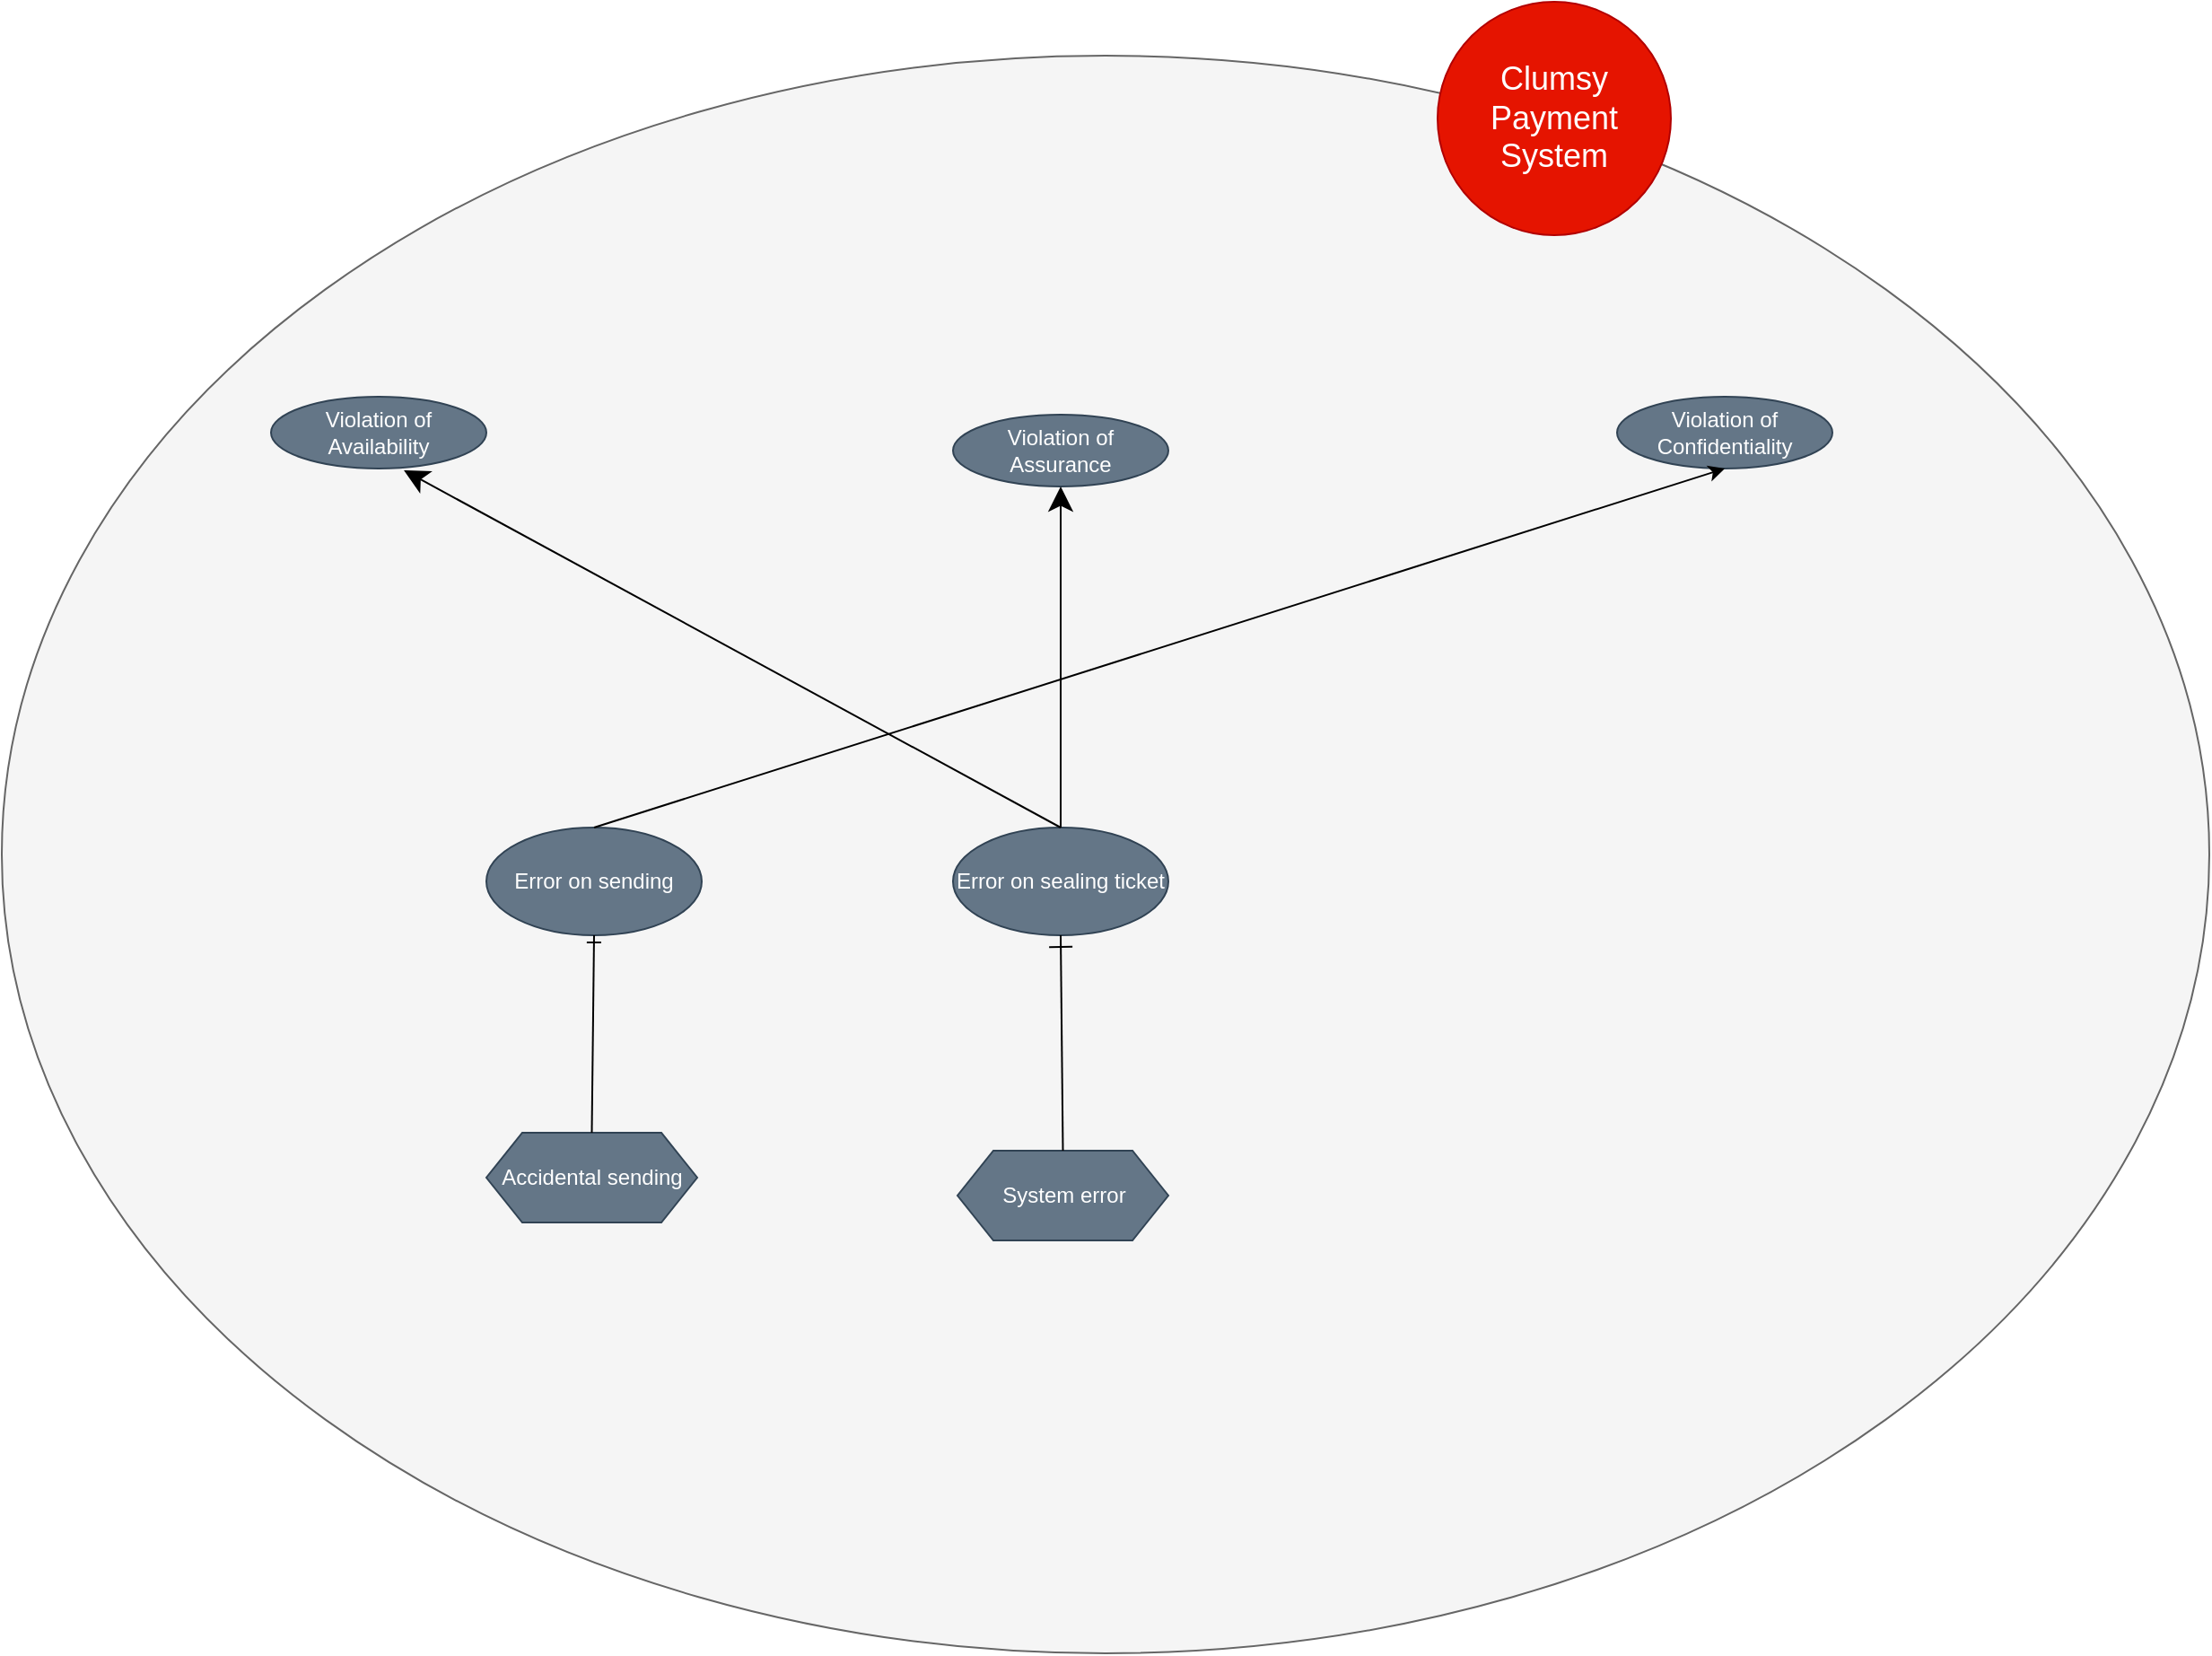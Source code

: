 <mxfile version="15.2.9" type="onedrive"><diagram id="k2b_GQdQf0r4lbPcgMko" name="Pagina-1"><mxGraphModel dx="2370" dy="1323" grid="1" gridSize="10" guides="1" tooltips="1" connect="1" arrows="1" fold="1" page="1" pageScale="1" pageWidth="2339" pageHeight="3300" math="0" shadow="0"><root><mxCell id="0"/><mxCell id="1" parent="0"/><mxCell id="FnJxRadUdDzB-UCkNGgQ-51" value="" style="ellipse;whiteSpace=wrap;html=1;fillColor=#f5f5f5;strokeColor=#666666;fontColor=#333333;" parent="1" vertex="1"><mxGeometry x="480" y="410" width="1230" height="890" as="geometry"/></mxCell><mxCell id="FnJxRadUdDzB-UCkNGgQ-1" value="&lt;font style=&quot;font-size: 18px&quot;&gt;Clumsy Payment System&lt;br&gt;&lt;/font&gt;" style="ellipse;whiteSpace=wrap;html=1;aspect=fixed;fillColor=#e51400;strokeColor=#B20000;fontColor=#ffffff;" parent="1" vertex="1"><mxGeometry x="1280" y="380" width="130" height="130" as="geometry"/></mxCell><mxCell id="FnJxRadUdDzB-UCkNGgQ-4" value="Violation of Availability" style="ellipse;whiteSpace=wrap;html=1;fillColor=#647687;strokeColor=#314354;fontColor=#ffffff;" parent="1" vertex="1"><mxGeometry x="630" y="600" width="120" height="40" as="geometry"/></mxCell><mxCell id="FnJxRadUdDzB-UCkNGgQ-6" value="Violation of Assurance" style="ellipse;whiteSpace=wrap;html=1;fillColor=#647687;strokeColor=#314354;fontColor=#ffffff;" parent="1" vertex="1"><mxGeometry x="1010" y="610" width="120" height="40" as="geometry"/></mxCell><mxCell id="FnJxRadUdDzB-UCkNGgQ-8" value="Violation of Confidentiality" style="ellipse;whiteSpace=wrap;html=1;fillColor=#647687;strokeColor=#314354;fontColor=#ffffff;" parent="1" vertex="1"><mxGeometry x="1380" y="600" width="120" height="40" as="geometry"/></mxCell><mxCell id="KEuhUyJYSNqufHapfUjU-2" value="Error on sealing ticket" style="ellipse;whiteSpace=wrap;html=1;fillColor=#647687;strokeColor=#314354;fontColor=#ffffff;" parent="1" vertex="1"><mxGeometry x="1010" y="840" width="120" height="60" as="geometry"/></mxCell><mxCell id="-IHJIZNQYYL6_iNPUFCW-27" value="" style="endArrow=classic;html=1;endSize=11;exitX=0.5;exitY=0;exitDx=0;exitDy=0;entryX=0.5;entryY=1;entryDx=0;entryDy=0;" parent="1" source="KEuhUyJYSNqufHapfUjU-2" target="FnJxRadUdDzB-UCkNGgQ-6" edge="1"><mxGeometry width="50" height="50" relative="1" as="geometry"><mxPoint x="1360" y="790" as="sourcePoint"/><mxPoint x="1410" y="740" as="targetPoint"/></mxGeometry></mxCell><mxCell id="-IHJIZNQYYL6_iNPUFCW-30" value="System error" style="shape=hexagon;perimeter=hexagonPerimeter2;whiteSpace=wrap;html=1;fixedSize=1;fillColor=#647687;strokeColor=#314354;fontColor=#ffffff;" parent="1" vertex="1"><mxGeometry x="1012.5" y="1020" width="117.5" height="50" as="geometry"/></mxCell><mxCell id="-IHJIZNQYYL6_iNPUFCW-31" value="" style="endArrow=ERone;html=1;endSize=11;exitX=0.5;exitY=0;exitDx=0;exitDy=0;entryX=0.5;entryY=1;entryDx=0;entryDy=0;endFill=0;" parent="1" source="-IHJIZNQYYL6_iNPUFCW-30" target="KEuhUyJYSNqufHapfUjU-2" edge="1"><mxGeometry width="50" height="50" relative="1" as="geometry"><mxPoint x="1755" y="990" as="sourcePoint"/><mxPoint x="1805" y="940" as="targetPoint"/></mxGeometry></mxCell><mxCell id="EvSE_Fxo1zri6a5dxSK6-1" value="" style="endArrow=classic;html=1;endSize=11;entryX=0.617;entryY=1.025;entryDx=0;entryDy=0;entryPerimeter=0;exitX=0.5;exitY=0;exitDx=0;exitDy=0;" parent="1" target="FnJxRadUdDzB-UCkNGgQ-4" edge="1" source="KEuhUyJYSNqufHapfUjU-2"><mxGeometry width="50" height="50" relative="1" as="geometry"><mxPoint x="1600" y="850" as="sourcePoint"/><mxPoint x="40" y="210" as="targetPoint"/></mxGeometry></mxCell><mxCell id="cc39BB1T-8zV5DgbHdPR-1" value="Error on sending" style="ellipse;whiteSpace=wrap;html=1;fillColor=#647687;strokeColor=#314354;fontColor=#ffffff;" vertex="1" parent="1"><mxGeometry x="750" y="840" width="120" height="60" as="geometry"/></mxCell><mxCell id="cc39BB1T-8zV5DgbHdPR-2" value="Accidental sending" style="shape=hexagon;perimeter=hexagonPerimeter2;whiteSpace=wrap;html=1;fixedSize=1;fillColor=#647687;strokeColor=#314354;fontColor=#ffffff;" vertex="1" parent="1"><mxGeometry x="750" y="1010" width="117.5" height="50" as="geometry"/></mxCell><mxCell id="cc39BB1T-8zV5DgbHdPR-4" value="" style="endArrow=ERone;html=1;exitX=0.5;exitY=0;exitDx=0;exitDy=0;entryX=0.5;entryY=1;entryDx=0;entryDy=0;endFill=0;" edge="1" parent="1" source="cc39BB1T-8zV5DgbHdPR-2" target="cc39BB1T-8zV5DgbHdPR-1"><mxGeometry width="50" height="50" relative="1" as="geometry"><mxPoint x="1020" y="1000" as="sourcePoint"/><mxPoint x="1070" y="950" as="targetPoint"/></mxGeometry></mxCell><mxCell id="cc39BB1T-8zV5DgbHdPR-5" value="" style="endArrow=classic;html=1;exitX=0.5;exitY=0;exitDx=0;exitDy=0;entryX=0.5;entryY=1;entryDx=0;entryDy=0;" edge="1" parent="1" source="cc39BB1T-8zV5DgbHdPR-1" target="FnJxRadUdDzB-UCkNGgQ-8"><mxGeometry width="50" height="50" relative="1" as="geometry"><mxPoint x="1010" y="810" as="sourcePoint"/><mxPoint x="1060" y="760" as="targetPoint"/></mxGeometry></mxCell></root></mxGraphModel></diagram></mxfile>